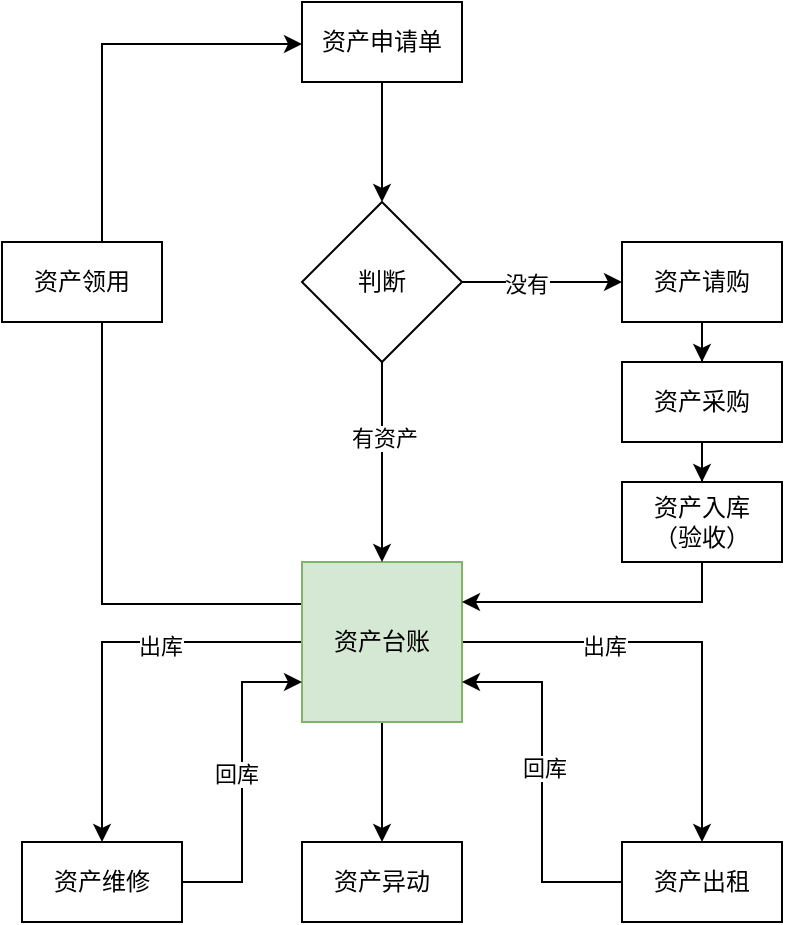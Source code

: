 <mxfile version="24.6.3" type="github">
  <diagram id="C5RBs43oDa-KdzZeNtuy" name="Page-1">
    <mxGraphModel dx="746" dy="467" grid="1" gridSize="10" guides="1" tooltips="1" connect="1" arrows="1" fold="1" page="1" pageScale="1" pageWidth="827" pageHeight="1169" math="0" shadow="0">
      <root>
        <mxCell id="WIyWlLk6GJQsqaUBKTNV-0" />
        <mxCell id="WIyWlLk6GJQsqaUBKTNV-1" parent="WIyWlLk6GJQsqaUBKTNV-0" />
        <mxCell id="jfyu2Z4bNRA1CO_hI7bj-13" style="edgeStyle=orthogonalEdgeStyle;rounded=0;orthogonalLoop=1;jettySize=auto;html=1;exitX=0;exitY=0.5;exitDx=0;exitDy=0;entryX=0;entryY=0.5;entryDx=0;entryDy=0;" edge="1" parent="WIyWlLk6GJQsqaUBKTNV-1">
          <mxGeometry relative="1" as="geometry">
            <mxPoint x="280" y="321" as="sourcePoint" />
            <mxPoint x="280" y="41" as="targetPoint" />
            <Array as="points">
              <mxPoint x="180" y="321" />
              <mxPoint x="180" y="41" />
            </Array>
          </mxGeometry>
        </mxCell>
        <mxCell id="jfyu2Z4bNRA1CO_hI7bj-19" style="edgeStyle=orthogonalEdgeStyle;rounded=0;orthogonalLoop=1;jettySize=auto;html=1;exitX=0.5;exitY=1;exitDx=0;exitDy=0;entryX=0.5;entryY=0;entryDx=0;entryDy=0;" edge="1" parent="WIyWlLk6GJQsqaUBKTNV-1" source="jfyu2Z4bNRA1CO_hI7bj-0" target="jfyu2Z4bNRA1CO_hI7bj-18">
          <mxGeometry relative="1" as="geometry" />
        </mxCell>
        <mxCell id="jfyu2Z4bNRA1CO_hI7bj-21" style="edgeStyle=orthogonalEdgeStyle;rounded=0;orthogonalLoop=1;jettySize=auto;html=1;exitX=0;exitY=0.5;exitDx=0;exitDy=0;" edge="1" parent="WIyWlLk6GJQsqaUBKTNV-1" source="jfyu2Z4bNRA1CO_hI7bj-0" target="jfyu2Z4bNRA1CO_hI7bj-20">
          <mxGeometry relative="1" as="geometry" />
        </mxCell>
        <mxCell id="jfyu2Z4bNRA1CO_hI7bj-23" value="出库" style="edgeLabel;html=1;align=center;verticalAlign=middle;resizable=0;points=[];" vertex="1" connectable="0" parent="jfyu2Z4bNRA1CO_hI7bj-21">
          <mxGeometry x="-0.287" y="2" relative="1" as="geometry">
            <mxPoint as="offset" />
          </mxGeometry>
        </mxCell>
        <mxCell id="jfyu2Z4bNRA1CO_hI7bj-26" style="edgeStyle=orthogonalEdgeStyle;rounded=0;orthogonalLoop=1;jettySize=auto;html=1;exitX=1;exitY=0.5;exitDx=0;exitDy=0;" edge="1" parent="WIyWlLk6GJQsqaUBKTNV-1" source="jfyu2Z4bNRA1CO_hI7bj-0" target="jfyu2Z4bNRA1CO_hI7bj-25">
          <mxGeometry relative="1" as="geometry" />
        </mxCell>
        <mxCell id="jfyu2Z4bNRA1CO_hI7bj-27" value="出库" style="edgeLabel;html=1;align=center;verticalAlign=middle;resizable=0;points=[];" vertex="1" connectable="0" parent="jfyu2Z4bNRA1CO_hI7bj-26">
          <mxGeometry x="-0.358" y="-2" relative="1" as="geometry">
            <mxPoint as="offset" />
          </mxGeometry>
        </mxCell>
        <mxCell id="jfyu2Z4bNRA1CO_hI7bj-0" value="资产台账" style="whiteSpace=wrap;html=1;aspect=fixed;fillColor=#d5e8d4;strokeColor=#82b366;" vertex="1" parent="WIyWlLk6GJQsqaUBKTNV-1">
          <mxGeometry x="280" y="300" width="80" height="80" as="geometry" />
        </mxCell>
        <mxCell id="jfyu2Z4bNRA1CO_hI7bj-3" style="edgeStyle=orthogonalEdgeStyle;rounded=0;orthogonalLoop=1;jettySize=auto;html=1;exitX=0.5;exitY=1;exitDx=0;exitDy=0;entryX=0.5;entryY=0;entryDx=0;entryDy=0;" edge="1" parent="WIyWlLk6GJQsqaUBKTNV-1" source="jfyu2Z4bNRA1CO_hI7bj-1" target="jfyu2Z4bNRA1CO_hI7bj-2">
          <mxGeometry relative="1" as="geometry" />
        </mxCell>
        <mxCell id="jfyu2Z4bNRA1CO_hI7bj-1" value="资产申请单" style="rounded=0;whiteSpace=wrap;html=1;" vertex="1" parent="WIyWlLk6GJQsqaUBKTNV-1">
          <mxGeometry x="280" y="20" width="80" height="40" as="geometry" />
        </mxCell>
        <mxCell id="jfyu2Z4bNRA1CO_hI7bj-7" style="edgeStyle=orthogonalEdgeStyle;rounded=0;orthogonalLoop=1;jettySize=auto;html=1;exitX=1;exitY=0.5;exitDx=0;exitDy=0;entryX=0;entryY=0.5;entryDx=0;entryDy=0;" edge="1" parent="WIyWlLk6GJQsqaUBKTNV-1" source="jfyu2Z4bNRA1CO_hI7bj-2" target="jfyu2Z4bNRA1CO_hI7bj-4">
          <mxGeometry relative="1" as="geometry" />
        </mxCell>
        <mxCell id="jfyu2Z4bNRA1CO_hI7bj-8" value="没有" style="edgeLabel;html=1;align=center;verticalAlign=middle;resizable=0;points=[];" vertex="1" connectable="0" parent="jfyu2Z4bNRA1CO_hI7bj-7">
          <mxGeometry x="-0.208" y="-1" relative="1" as="geometry">
            <mxPoint as="offset" />
          </mxGeometry>
        </mxCell>
        <mxCell id="jfyu2Z4bNRA1CO_hI7bj-12" style="edgeStyle=orthogonalEdgeStyle;rounded=0;orthogonalLoop=1;jettySize=auto;html=1;exitX=0.5;exitY=1;exitDx=0;exitDy=0;entryX=0.5;entryY=0;entryDx=0;entryDy=0;" edge="1" parent="WIyWlLk6GJQsqaUBKTNV-1" source="jfyu2Z4bNRA1CO_hI7bj-2" target="jfyu2Z4bNRA1CO_hI7bj-0">
          <mxGeometry relative="1" as="geometry" />
        </mxCell>
        <mxCell id="jfyu2Z4bNRA1CO_hI7bj-14" value="有资产" style="edgeLabel;html=1;align=center;verticalAlign=middle;resizable=0;points=[];" vertex="1" connectable="0" parent="jfyu2Z4bNRA1CO_hI7bj-12">
          <mxGeometry x="-0.24" y="1" relative="1" as="geometry">
            <mxPoint as="offset" />
          </mxGeometry>
        </mxCell>
        <mxCell id="jfyu2Z4bNRA1CO_hI7bj-2" value="判断" style="rhombus;whiteSpace=wrap;html=1;" vertex="1" parent="WIyWlLk6GJQsqaUBKTNV-1">
          <mxGeometry x="280" y="120" width="80" height="80" as="geometry" />
        </mxCell>
        <mxCell id="jfyu2Z4bNRA1CO_hI7bj-9" style="edgeStyle=orthogonalEdgeStyle;rounded=0;orthogonalLoop=1;jettySize=auto;html=1;exitX=0.5;exitY=1;exitDx=0;exitDy=0;" edge="1" parent="WIyWlLk6GJQsqaUBKTNV-1" source="jfyu2Z4bNRA1CO_hI7bj-4" target="jfyu2Z4bNRA1CO_hI7bj-5">
          <mxGeometry relative="1" as="geometry" />
        </mxCell>
        <mxCell id="jfyu2Z4bNRA1CO_hI7bj-4" value="资产请购" style="rounded=0;whiteSpace=wrap;html=1;" vertex="1" parent="WIyWlLk6GJQsqaUBKTNV-1">
          <mxGeometry x="440" y="140" width="80" height="40" as="geometry" />
        </mxCell>
        <mxCell id="jfyu2Z4bNRA1CO_hI7bj-10" style="edgeStyle=orthogonalEdgeStyle;rounded=0;orthogonalLoop=1;jettySize=auto;html=1;exitX=0.5;exitY=1;exitDx=0;exitDy=0;" edge="1" parent="WIyWlLk6GJQsqaUBKTNV-1" source="jfyu2Z4bNRA1CO_hI7bj-5" target="jfyu2Z4bNRA1CO_hI7bj-6">
          <mxGeometry relative="1" as="geometry" />
        </mxCell>
        <mxCell id="jfyu2Z4bNRA1CO_hI7bj-5" value="资产采购" style="rounded=0;whiteSpace=wrap;html=1;" vertex="1" parent="WIyWlLk6GJQsqaUBKTNV-1">
          <mxGeometry x="440" y="200" width="80" height="40" as="geometry" />
        </mxCell>
        <mxCell id="jfyu2Z4bNRA1CO_hI7bj-11" style="edgeStyle=orthogonalEdgeStyle;rounded=0;orthogonalLoop=1;jettySize=auto;html=1;exitX=0.5;exitY=1;exitDx=0;exitDy=0;" edge="1" parent="WIyWlLk6GJQsqaUBKTNV-1" source="jfyu2Z4bNRA1CO_hI7bj-6" target="jfyu2Z4bNRA1CO_hI7bj-0">
          <mxGeometry relative="1" as="geometry">
            <Array as="points">
              <mxPoint x="480" y="320" />
            </Array>
          </mxGeometry>
        </mxCell>
        <mxCell id="jfyu2Z4bNRA1CO_hI7bj-6" value="资产入库&lt;div&gt;（验收）&lt;/div&gt;" style="rounded=0;whiteSpace=wrap;html=1;" vertex="1" parent="WIyWlLk6GJQsqaUBKTNV-1">
          <mxGeometry x="440" y="260" width="80" height="40" as="geometry" />
        </mxCell>
        <mxCell id="jfyu2Z4bNRA1CO_hI7bj-17" value="资产领用" style="rounded=0;whiteSpace=wrap;html=1;" vertex="1" parent="WIyWlLk6GJQsqaUBKTNV-1">
          <mxGeometry x="130" y="140" width="80" height="40" as="geometry" />
        </mxCell>
        <mxCell id="jfyu2Z4bNRA1CO_hI7bj-18" value="资产异动" style="rounded=0;whiteSpace=wrap;html=1;" vertex="1" parent="WIyWlLk6GJQsqaUBKTNV-1">
          <mxGeometry x="280" y="440" width="80" height="40" as="geometry" />
        </mxCell>
        <mxCell id="jfyu2Z4bNRA1CO_hI7bj-22" style="edgeStyle=orthogonalEdgeStyle;rounded=0;orthogonalLoop=1;jettySize=auto;html=1;exitX=1;exitY=0.5;exitDx=0;exitDy=0;entryX=0;entryY=0.75;entryDx=0;entryDy=0;" edge="1" parent="WIyWlLk6GJQsqaUBKTNV-1" source="jfyu2Z4bNRA1CO_hI7bj-20" target="jfyu2Z4bNRA1CO_hI7bj-0">
          <mxGeometry relative="1" as="geometry" />
        </mxCell>
        <mxCell id="jfyu2Z4bNRA1CO_hI7bj-24" value="回库" style="edgeLabel;html=1;align=center;verticalAlign=middle;resizable=0;points=[];" vertex="1" connectable="0" parent="jfyu2Z4bNRA1CO_hI7bj-22">
          <mxGeometry x="0.058" y="3" relative="1" as="geometry">
            <mxPoint as="offset" />
          </mxGeometry>
        </mxCell>
        <mxCell id="jfyu2Z4bNRA1CO_hI7bj-20" value="资产维修" style="rounded=0;whiteSpace=wrap;html=1;" vertex="1" parent="WIyWlLk6GJQsqaUBKTNV-1">
          <mxGeometry x="140" y="440" width="80" height="40" as="geometry" />
        </mxCell>
        <mxCell id="jfyu2Z4bNRA1CO_hI7bj-28" style="edgeStyle=orthogonalEdgeStyle;rounded=0;orthogonalLoop=1;jettySize=auto;html=1;exitX=0;exitY=0.5;exitDx=0;exitDy=0;entryX=1;entryY=0.75;entryDx=0;entryDy=0;" edge="1" parent="WIyWlLk6GJQsqaUBKTNV-1" source="jfyu2Z4bNRA1CO_hI7bj-25" target="jfyu2Z4bNRA1CO_hI7bj-0">
          <mxGeometry relative="1" as="geometry" />
        </mxCell>
        <mxCell id="jfyu2Z4bNRA1CO_hI7bj-29" value="回库" style="edgeLabel;html=1;align=center;verticalAlign=middle;resizable=0;points=[];" vertex="1" connectable="0" parent="jfyu2Z4bNRA1CO_hI7bj-28">
          <mxGeometry x="0.085" y="-1" relative="1" as="geometry">
            <mxPoint as="offset" />
          </mxGeometry>
        </mxCell>
        <mxCell id="jfyu2Z4bNRA1CO_hI7bj-25" value="资产出租" style="rounded=0;whiteSpace=wrap;html=1;" vertex="1" parent="WIyWlLk6GJQsqaUBKTNV-1">
          <mxGeometry x="440" y="440" width="80" height="40" as="geometry" />
        </mxCell>
      </root>
    </mxGraphModel>
  </diagram>
</mxfile>
